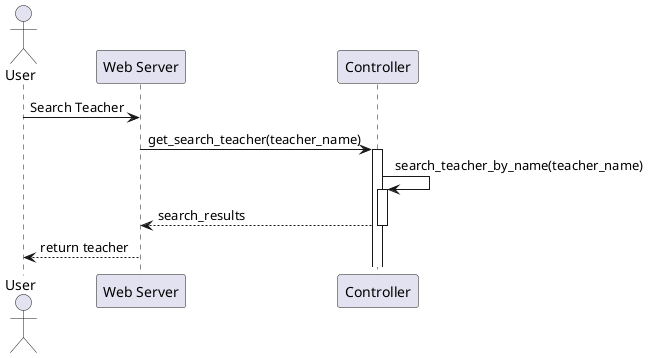 @startuml
actor User

participant "Web Server" as Server
participant Controller

User -> Server: Search Teacher
Server -> Controller: get_search_teacher(teacher_name)
activate Controller
Controller -> Controller: search_teacher_by_name(teacher_name)
activate Controller
Controller --> Server: search_results
deactivate Controller

Server --> User: return teacher

@enduml
